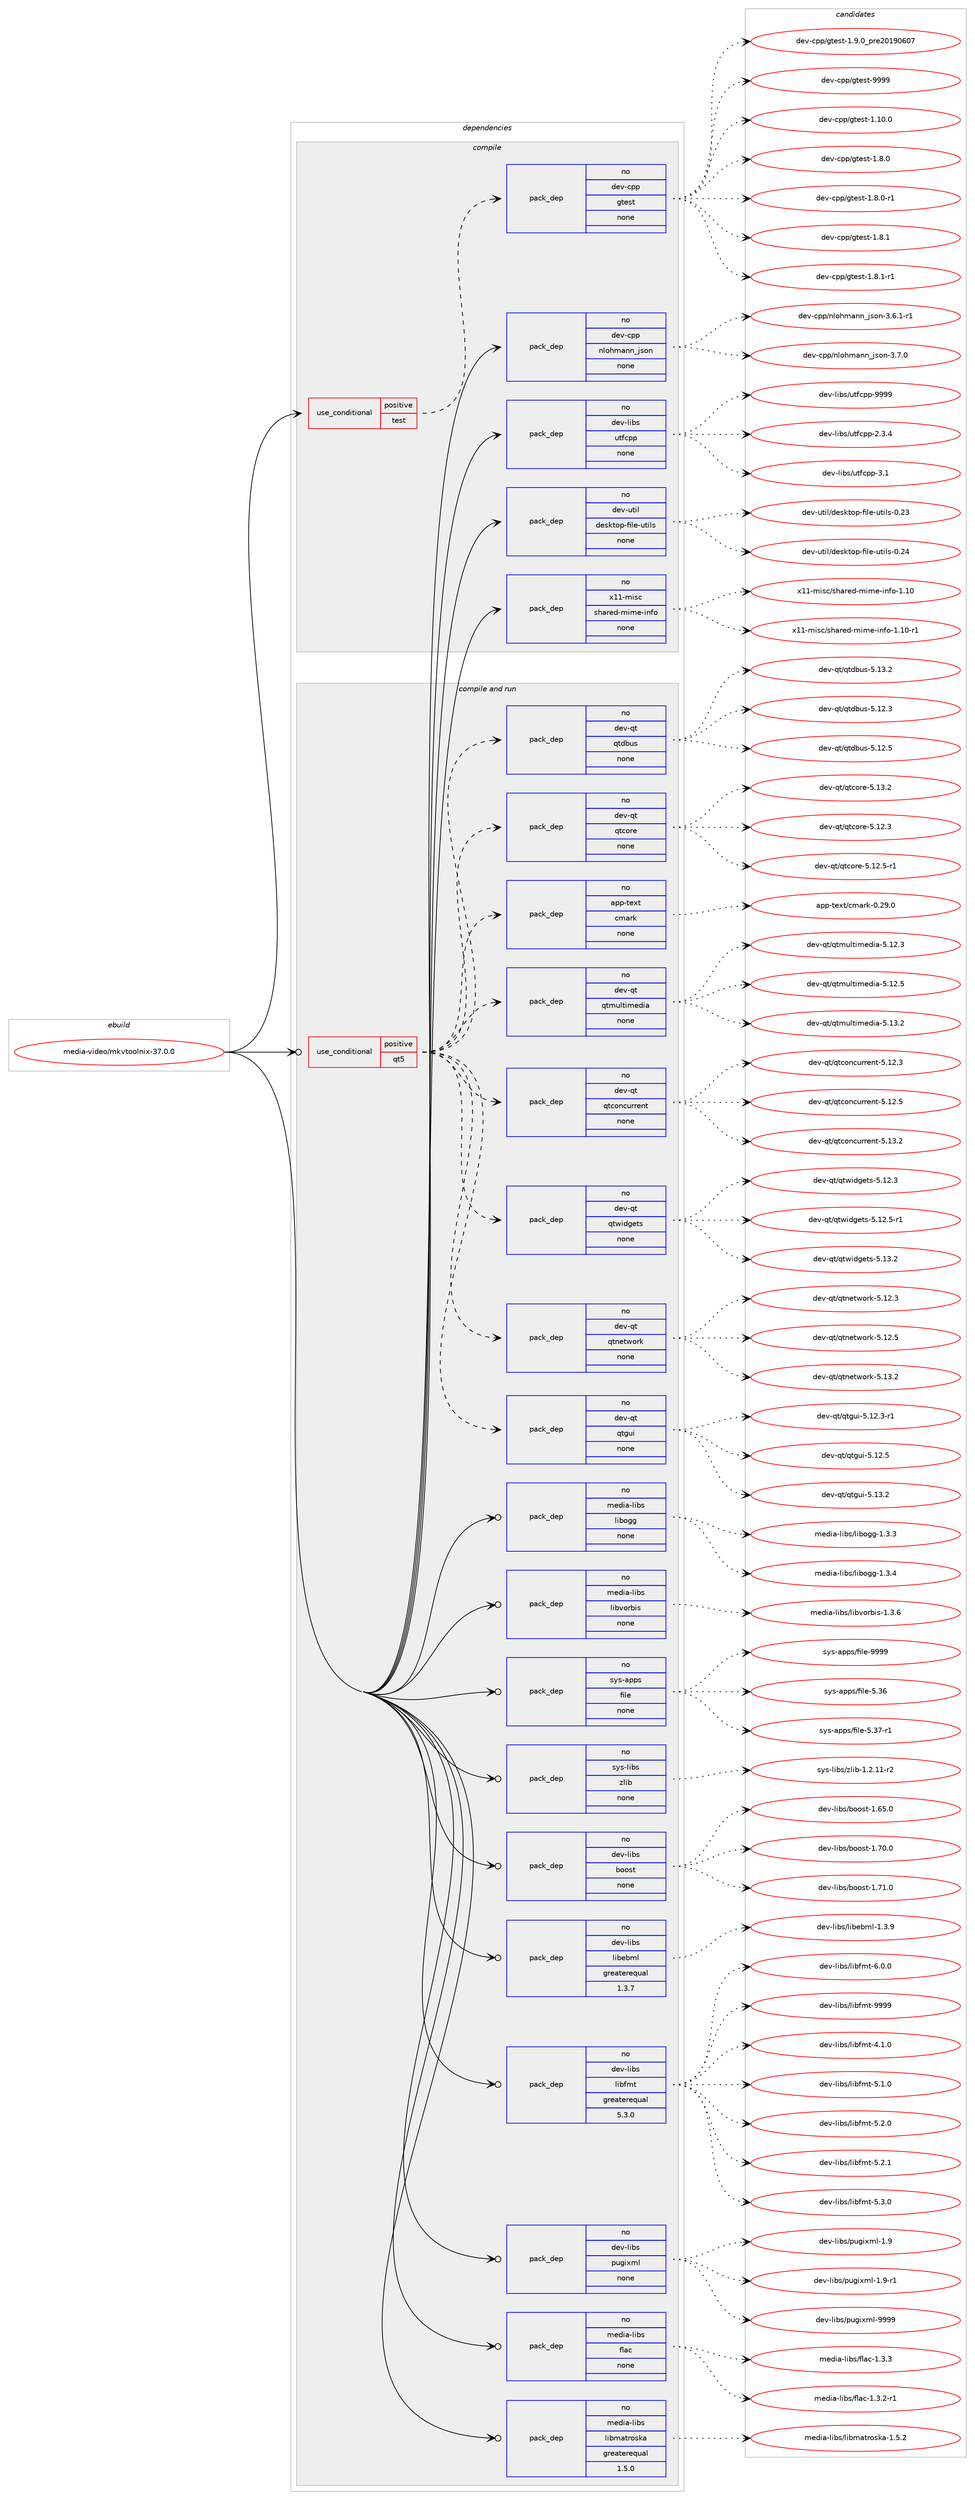 digraph prolog {

# *************
# Graph options
# *************

newrank=true;
concentrate=true;
compound=true;
graph [rankdir=LR,fontname=Helvetica,fontsize=10,ranksep=1.5];#, ranksep=2.5, nodesep=0.2];
edge  [arrowhead=vee];
node  [fontname=Helvetica,fontsize=10];

# **********
# The ebuild
# **********

subgraph cluster_leftcol {
color=gray;
rank=same;
label=<<i>ebuild</i>>;
id [label="media-video/mkvtoolnix-37.0.0", color=red, width=4, href="../media-video/mkvtoolnix-37.0.0.svg"];
}

# ****************
# The dependencies
# ****************

subgraph cluster_midcol {
color=gray;
label=<<i>dependencies</i>>;
subgraph cluster_compile {
fillcolor="#eeeeee";
style=filled;
label=<<i>compile</i>>;
subgraph cond196594 {
dependency808483 [label=<<TABLE BORDER="0" CELLBORDER="1" CELLSPACING="0" CELLPADDING="4"><TR><TD ROWSPAN="3" CELLPADDING="10">use_conditional</TD></TR><TR><TD>positive</TD></TR><TR><TD>test</TD></TR></TABLE>>, shape=none, color=red];
subgraph pack597787 {
dependency808484 [label=<<TABLE BORDER="0" CELLBORDER="1" CELLSPACING="0" CELLPADDING="4" WIDTH="220"><TR><TD ROWSPAN="6" CELLPADDING="30">pack_dep</TD></TR><TR><TD WIDTH="110">no</TD></TR><TR><TD>dev-cpp</TD></TR><TR><TD>gtest</TD></TR><TR><TD>none</TD></TR><TR><TD></TD></TR></TABLE>>, shape=none, color=blue];
}
dependency808483:e -> dependency808484:w [weight=20,style="dashed",arrowhead="vee"];
}
id:e -> dependency808483:w [weight=20,style="solid",arrowhead="vee"];
subgraph pack597788 {
dependency808485 [label=<<TABLE BORDER="0" CELLBORDER="1" CELLSPACING="0" CELLPADDING="4" WIDTH="220"><TR><TD ROWSPAN="6" CELLPADDING="30">pack_dep</TD></TR><TR><TD WIDTH="110">no</TD></TR><TR><TD>dev-cpp</TD></TR><TR><TD>nlohmann_json</TD></TR><TR><TD>none</TD></TR><TR><TD></TD></TR></TABLE>>, shape=none, color=blue];
}
id:e -> dependency808485:w [weight=20,style="solid",arrowhead="vee"];
subgraph pack597789 {
dependency808486 [label=<<TABLE BORDER="0" CELLBORDER="1" CELLSPACING="0" CELLPADDING="4" WIDTH="220"><TR><TD ROWSPAN="6" CELLPADDING="30">pack_dep</TD></TR><TR><TD WIDTH="110">no</TD></TR><TR><TD>dev-libs</TD></TR><TR><TD>utfcpp</TD></TR><TR><TD>none</TD></TR><TR><TD></TD></TR></TABLE>>, shape=none, color=blue];
}
id:e -> dependency808486:w [weight=20,style="solid",arrowhead="vee"];
subgraph pack597790 {
dependency808487 [label=<<TABLE BORDER="0" CELLBORDER="1" CELLSPACING="0" CELLPADDING="4" WIDTH="220"><TR><TD ROWSPAN="6" CELLPADDING="30">pack_dep</TD></TR><TR><TD WIDTH="110">no</TD></TR><TR><TD>dev-util</TD></TR><TR><TD>desktop-file-utils</TD></TR><TR><TD>none</TD></TR><TR><TD></TD></TR></TABLE>>, shape=none, color=blue];
}
id:e -> dependency808487:w [weight=20,style="solid",arrowhead="vee"];
subgraph pack597791 {
dependency808488 [label=<<TABLE BORDER="0" CELLBORDER="1" CELLSPACING="0" CELLPADDING="4" WIDTH="220"><TR><TD ROWSPAN="6" CELLPADDING="30">pack_dep</TD></TR><TR><TD WIDTH="110">no</TD></TR><TR><TD>x11-misc</TD></TR><TR><TD>shared-mime-info</TD></TR><TR><TD>none</TD></TR><TR><TD></TD></TR></TABLE>>, shape=none, color=blue];
}
id:e -> dependency808488:w [weight=20,style="solid",arrowhead="vee"];
}
subgraph cluster_compileandrun {
fillcolor="#eeeeee";
style=filled;
label=<<i>compile and run</i>>;
subgraph cond196595 {
dependency808489 [label=<<TABLE BORDER="0" CELLBORDER="1" CELLSPACING="0" CELLPADDING="4"><TR><TD ROWSPAN="3" CELLPADDING="10">use_conditional</TD></TR><TR><TD>positive</TD></TR><TR><TD>qt5</TD></TR></TABLE>>, shape=none, color=red];
subgraph pack597792 {
dependency808490 [label=<<TABLE BORDER="0" CELLBORDER="1" CELLSPACING="0" CELLPADDING="4" WIDTH="220"><TR><TD ROWSPAN="6" CELLPADDING="30">pack_dep</TD></TR><TR><TD WIDTH="110">no</TD></TR><TR><TD>dev-qt</TD></TR><TR><TD>qtcore</TD></TR><TR><TD>none</TD></TR><TR><TD></TD></TR></TABLE>>, shape=none, color=blue];
}
dependency808489:e -> dependency808490:w [weight=20,style="dashed",arrowhead="vee"];
subgraph pack597793 {
dependency808491 [label=<<TABLE BORDER="0" CELLBORDER="1" CELLSPACING="0" CELLPADDING="4" WIDTH="220"><TR><TD ROWSPAN="6" CELLPADDING="30">pack_dep</TD></TR><TR><TD WIDTH="110">no</TD></TR><TR><TD>dev-qt</TD></TR><TR><TD>qtdbus</TD></TR><TR><TD>none</TD></TR><TR><TD></TD></TR></TABLE>>, shape=none, color=blue];
}
dependency808489:e -> dependency808491:w [weight=20,style="dashed",arrowhead="vee"];
subgraph pack597794 {
dependency808492 [label=<<TABLE BORDER="0" CELLBORDER="1" CELLSPACING="0" CELLPADDING="4" WIDTH="220"><TR><TD ROWSPAN="6" CELLPADDING="30">pack_dep</TD></TR><TR><TD WIDTH="110">no</TD></TR><TR><TD>dev-qt</TD></TR><TR><TD>qtgui</TD></TR><TR><TD>none</TD></TR><TR><TD></TD></TR></TABLE>>, shape=none, color=blue];
}
dependency808489:e -> dependency808492:w [weight=20,style="dashed",arrowhead="vee"];
subgraph pack597795 {
dependency808493 [label=<<TABLE BORDER="0" CELLBORDER="1" CELLSPACING="0" CELLPADDING="4" WIDTH="220"><TR><TD ROWSPAN="6" CELLPADDING="30">pack_dep</TD></TR><TR><TD WIDTH="110">no</TD></TR><TR><TD>dev-qt</TD></TR><TR><TD>qtnetwork</TD></TR><TR><TD>none</TD></TR><TR><TD></TD></TR></TABLE>>, shape=none, color=blue];
}
dependency808489:e -> dependency808493:w [weight=20,style="dashed",arrowhead="vee"];
subgraph pack597796 {
dependency808494 [label=<<TABLE BORDER="0" CELLBORDER="1" CELLSPACING="0" CELLPADDING="4" WIDTH="220"><TR><TD ROWSPAN="6" CELLPADDING="30">pack_dep</TD></TR><TR><TD WIDTH="110">no</TD></TR><TR><TD>dev-qt</TD></TR><TR><TD>qtwidgets</TD></TR><TR><TD>none</TD></TR><TR><TD></TD></TR></TABLE>>, shape=none, color=blue];
}
dependency808489:e -> dependency808494:w [weight=20,style="dashed",arrowhead="vee"];
subgraph pack597797 {
dependency808495 [label=<<TABLE BORDER="0" CELLBORDER="1" CELLSPACING="0" CELLPADDING="4" WIDTH="220"><TR><TD ROWSPAN="6" CELLPADDING="30">pack_dep</TD></TR><TR><TD WIDTH="110">no</TD></TR><TR><TD>dev-qt</TD></TR><TR><TD>qtconcurrent</TD></TR><TR><TD>none</TD></TR><TR><TD></TD></TR></TABLE>>, shape=none, color=blue];
}
dependency808489:e -> dependency808495:w [weight=20,style="dashed",arrowhead="vee"];
subgraph pack597798 {
dependency808496 [label=<<TABLE BORDER="0" CELLBORDER="1" CELLSPACING="0" CELLPADDING="4" WIDTH="220"><TR><TD ROWSPAN="6" CELLPADDING="30">pack_dep</TD></TR><TR><TD WIDTH="110">no</TD></TR><TR><TD>dev-qt</TD></TR><TR><TD>qtmultimedia</TD></TR><TR><TD>none</TD></TR><TR><TD></TD></TR></TABLE>>, shape=none, color=blue];
}
dependency808489:e -> dependency808496:w [weight=20,style="dashed",arrowhead="vee"];
subgraph pack597799 {
dependency808497 [label=<<TABLE BORDER="0" CELLBORDER="1" CELLSPACING="0" CELLPADDING="4" WIDTH="220"><TR><TD ROWSPAN="6" CELLPADDING="30">pack_dep</TD></TR><TR><TD WIDTH="110">no</TD></TR><TR><TD>app-text</TD></TR><TR><TD>cmark</TD></TR><TR><TD>none</TD></TR><TR><TD></TD></TR></TABLE>>, shape=none, color=blue];
}
dependency808489:e -> dependency808497:w [weight=20,style="dashed",arrowhead="vee"];
}
id:e -> dependency808489:w [weight=20,style="solid",arrowhead="odotvee"];
subgraph pack597800 {
dependency808498 [label=<<TABLE BORDER="0" CELLBORDER="1" CELLSPACING="0" CELLPADDING="4" WIDTH="220"><TR><TD ROWSPAN="6" CELLPADDING="30">pack_dep</TD></TR><TR><TD WIDTH="110">no</TD></TR><TR><TD>dev-libs</TD></TR><TR><TD>boost</TD></TR><TR><TD>none</TD></TR><TR><TD></TD></TR></TABLE>>, shape=none, color=blue];
}
id:e -> dependency808498:w [weight=20,style="solid",arrowhead="odotvee"];
subgraph pack597801 {
dependency808499 [label=<<TABLE BORDER="0" CELLBORDER="1" CELLSPACING="0" CELLPADDING="4" WIDTH="220"><TR><TD ROWSPAN="6" CELLPADDING="30">pack_dep</TD></TR><TR><TD WIDTH="110">no</TD></TR><TR><TD>dev-libs</TD></TR><TR><TD>libebml</TD></TR><TR><TD>greaterequal</TD></TR><TR><TD>1.3.7</TD></TR></TABLE>>, shape=none, color=blue];
}
id:e -> dependency808499:w [weight=20,style="solid",arrowhead="odotvee"];
subgraph pack597802 {
dependency808500 [label=<<TABLE BORDER="0" CELLBORDER="1" CELLSPACING="0" CELLPADDING="4" WIDTH="220"><TR><TD ROWSPAN="6" CELLPADDING="30">pack_dep</TD></TR><TR><TD WIDTH="110">no</TD></TR><TR><TD>dev-libs</TD></TR><TR><TD>libfmt</TD></TR><TR><TD>greaterequal</TD></TR><TR><TD>5.3.0</TD></TR></TABLE>>, shape=none, color=blue];
}
id:e -> dependency808500:w [weight=20,style="solid",arrowhead="odotvee"];
subgraph pack597803 {
dependency808501 [label=<<TABLE BORDER="0" CELLBORDER="1" CELLSPACING="0" CELLPADDING="4" WIDTH="220"><TR><TD ROWSPAN="6" CELLPADDING="30">pack_dep</TD></TR><TR><TD WIDTH="110">no</TD></TR><TR><TD>dev-libs</TD></TR><TR><TD>pugixml</TD></TR><TR><TD>none</TD></TR><TR><TD></TD></TR></TABLE>>, shape=none, color=blue];
}
id:e -> dependency808501:w [weight=20,style="solid",arrowhead="odotvee"];
subgraph pack597804 {
dependency808502 [label=<<TABLE BORDER="0" CELLBORDER="1" CELLSPACING="0" CELLPADDING="4" WIDTH="220"><TR><TD ROWSPAN="6" CELLPADDING="30">pack_dep</TD></TR><TR><TD WIDTH="110">no</TD></TR><TR><TD>media-libs</TD></TR><TR><TD>flac</TD></TR><TR><TD>none</TD></TR><TR><TD></TD></TR></TABLE>>, shape=none, color=blue];
}
id:e -> dependency808502:w [weight=20,style="solid",arrowhead="odotvee"];
subgraph pack597805 {
dependency808503 [label=<<TABLE BORDER="0" CELLBORDER="1" CELLSPACING="0" CELLPADDING="4" WIDTH="220"><TR><TD ROWSPAN="6" CELLPADDING="30">pack_dep</TD></TR><TR><TD WIDTH="110">no</TD></TR><TR><TD>media-libs</TD></TR><TR><TD>libmatroska</TD></TR><TR><TD>greaterequal</TD></TR><TR><TD>1.5.0</TD></TR></TABLE>>, shape=none, color=blue];
}
id:e -> dependency808503:w [weight=20,style="solid",arrowhead="odotvee"];
subgraph pack597806 {
dependency808504 [label=<<TABLE BORDER="0" CELLBORDER="1" CELLSPACING="0" CELLPADDING="4" WIDTH="220"><TR><TD ROWSPAN="6" CELLPADDING="30">pack_dep</TD></TR><TR><TD WIDTH="110">no</TD></TR><TR><TD>media-libs</TD></TR><TR><TD>libogg</TD></TR><TR><TD>none</TD></TR><TR><TD></TD></TR></TABLE>>, shape=none, color=blue];
}
id:e -> dependency808504:w [weight=20,style="solid",arrowhead="odotvee"];
subgraph pack597807 {
dependency808505 [label=<<TABLE BORDER="0" CELLBORDER="1" CELLSPACING="0" CELLPADDING="4" WIDTH="220"><TR><TD ROWSPAN="6" CELLPADDING="30">pack_dep</TD></TR><TR><TD WIDTH="110">no</TD></TR><TR><TD>media-libs</TD></TR><TR><TD>libvorbis</TD></TR><TR><TD>none</TD></TR><TR><TD></TD></TR></TABLE>>, shape=none, color=blue];
}
id:e -> dependency808505:w [weight=20,style="solid",arrowhead="odotvee"];
subgraph pack597808 {
dependency808506 [label=<<TABLE BORDER="0" CELLBORDER="1" CELLSPACING="0" CELLPADDING="4" WIDTH="220"><TR><TD ROWSPAN="6" CELLPADDING="30">pack_dep</TD></TR><TR><TD WIDTH="110">no</TD></TR><TR><TD>sys-apps</TD></TR><TR><TD>file</TD></TR><TR><TD>none</TD></TR><TR><TD></TD></TR></TABLE>>, shape=none, color=blue];
}
id:e -> dependency808506:w [weight=20,style="solid",arrowhead="odotvee"];
subgraph pack597809 {
dependency808507 [label=<<TABLE BORDER="0" CELLBORDER="1" CELLSPACING="0" CELLPADDING="4" WIDTH="220"><TR><TD ROWSPAN="6" CELLPADDING="30">pack_dep</TD></TR><TR><TD WIDTH="110">no</TD></TR><TR><TD>sys-libs</TD></TR><TR><TD>zlib</TD></TR><TR><TD>none</TD></TR><TR><TD></TD></TR></TABLE>>, shape=none, color=blue];
}
id:e -> dependency808507:w [weight=20,style="solid",arrowhead="odotvee"];
}
subgraph cluster_run {
fillcolor="#eeeeee";
style=filled;
label=<<i>run</i>>;
}
}

# **************
# The candidates
# **************

subgraph cluster_choices {
rank=same;
color=gray;
label=<<i>candidates</i>>;

subgraph choice597787 {
color=black;
nodesep=1;
choice10010111845991121124710311610111511645494649484648 [label="dev-cpp/gtest-1.10.0", color=red, width=4,href="../dev-cpp/gtest-1.10.0.svg"];
choice100101118459911211247103116101115116454946564648 [label="dev-cpp/gtest-1.8.0", color=red, width=4,href="../dev-cpp/gtest-1.8.0.svg"];
choice1001011184599112112471031161011151164549465646484511449 [label="dev-cpp/gtest-1.8.0-r1", color=red, width=4,href="../dev-cpp/gtest-1.8.0-r1.svg"];
choice100101118459911211247103116101115116454946564649 [label="dev-cpp/gtest-1.8.1", color=red, width=4,href="../dev-cpp/gtest-1.8.1.svg"];
choice1001011184599112112471031161011151164549465646494511449 [label="dev-cpp/gtest-1.8.1-r1", color=red, width=4,href="../dev-cpp/gtest-1.8.1-r1.svg"];
choice100101118459911211247103116101115116454946574648951121141015048495748544855 [label="dev-cpp/gtest-1.9.0_pre20190607", color=red, width=4,href="../dev-cpp/gtest-1.9.0_pre20190607.svg"];
choice1001011184599112112471031161011151164557575757 [label="dev-cpp/gtest-9999", color=red, width=4,href="../dev-cpp/gtest-9999.svg"];
dependency808484:e -> choice10010111845991121124710311610111511645494649484648:w [style=dotted,weight="100"];
dependency808484:e -> choice100101118459911211247103116101115116454946564648:w [style=dotted,weight="100"];
dependency808484:e -> choice1001011184599112112471031161011151164549465646484511449:w [style=dotted,weight="100"];
dependency808484:e -> choice100101118459911211247103116101115116454946564649:w [style=dotted,weight="100"];
dependency808484:e -> choice1001011184599112112471031161011151164549465646494511449:w [style=dotted,weight="100"];
dependency808484:e -> choice100101118459911211247103116101115116454946574648951121141015048495748544855:w [style=dotted,weight="100"];
dependency808484:e -> choice1001011184599112112471031161011151164557575757:w [style=dotted,weight="100"];
}
subgraph choice597788 {
color=black;
nodesep=1;
choice10010111845991121124711010811110410997110110951061151111104551465446494511449 [label="dev-cpp/nlohmann_json-3.6.1-r1", color=red, width=4,href="../dev-cpp/nlohmann_json-3.6.1-r1.svg"];
choice1001011184599112112471101081111041099711011095106115111110455146554648 [label="dev-cpp/nlohmann_json-3.7.0", color=red, width=4,href="../dev-cpp/nlohmann_json-3.7.0.svg"];
dependency808485:e -> choice10010111845991121124711010811110410997110110951061151111104551465446494511449:w [style=dotted,weight="100"];
dependency808485:e -> choice1001011184599112112471101081111041099711011095106115111110455146554648:w [style=dotted,weight="100"];
}
subgraph choice597789 {
color=black;
nodesep=1;
choice10010111845108105981154711711610299112112455046514652 [label="dev-libs/utfcpp-2.3.4", color=red, width=4,href="../dev-libs/utfcpp-2.3.4.svg"];
choice1001011184510810598115471171161029911211245514649 [label="dev-libs/utfcpp-3.1", color=red, width=4,href="../dev-libs/utfcpp-3.1.svg"];
choice100101118451081059811547117116102991121124557575757 [label="dev-libs/utfcpp-9999", color=red, width=4,href="../dev-libs/utfcpp-9999.svg"];
dependency808486:e -> choice10010111845108105981154711711610299112112455046514652:w [style=dotted,weight="100"];
dependency808486:e -> choice1001011184510810598115471171161029911211245514649:w [style=dotted,weight="100"];
dependency808486:e -> choice100101118451081059811547117116102991121124557575757:w [style=dotted,weight="100"];
}
subgraph choice597790 {
color=black;
nodesep=1;
choice100101118451171161051084710010111510711611111245102105108101451171161051081154548465051 [label="dev-util/desktop-file-utils-0.23", color=red, width=4,href="../dev-util/desktop-file-utils-0.23.svg"];
choice100101118451171161051084710010111510711611111245102105108101451171161051081154548465052 [label="dev-util/desktop-file-utils-0.24", color=red, width=4,href="../dev-util/desktop-file-utils-0.24.svg"];
dependency808487:e -> choice100101118451171161051084710010111510711611111245102105108101451171161051081154548465051:w [style=dotted,weight="100"];
dependency808487:e -> choice100101118451171161051084710010111510711611111245102105108101451171161051081154548465052:w [style=dotted,weight="100"];
}
subgraph choice597791 {
color=black;
nodesep=1;
choice12049494510910511599471151049711410110045109105109101451051101021114549464948 [label="x11-misc/shared-mime-info-1.10", color=red, width=4,href="../x11-misc/shared-mime-info-1.10.svg"];
choice120494945109105115994711510497114101100451091051091014510511010211145494649484511449 [label="x11-misc/shared-mime-info-1.10-r1", color=red, width=4,href="../x11-misc/shared-mime-info-1.10-r1.svg"];
dependency808488:e -> choice12049494510910511599471151049711410110045109105109101451051101021114549464948:w [style=dotted,weight="100"];
dependency808488:e -> choice120494945109105115994711510497114101100451091051091014510511010211145494649484511449:w [style=dotted,weight="100"];
}
subgraph choice597792 {
color=black;
nodesep=1;
choice10010111845113116471131169911111410145534649504651 [label="dev-qt/qtcore-5.12.3", color=red, width=4,href="../dev-qt/qtcore-5.12.3.svg"];
choice100101118451131164711311699111114101455346495046534511449 [label="dev-qt/qtcore-5.12.5-r1", color=red, width=4,href="../dev-qt/qtcore-5.12.5-r1.svg"];
choice10010111845113116471131169911111410145534649514650 [label="dev-qt/qtcore-5.13.2", color=red, width=4,href="../dev-qt/qtcore-5.13.2.svg"];
dependency808490:e -> choice10010111845113116471131169911111410145534649504651:w [style=dotted,weight="100"];
dependency808490:e -> choice100101118451131164711311699111114101455346495046534511449:w [style=dotted,weight="100"];
dependency808490:e -> choice10010111845113116471131169911111410145534649514650:w [style=dotted,weight="100"];
}
subgraph choice597793 {
color=black;
nodesep=1;
choice10010111845113116471131161009811711545534649504651 [label="dev-qt/qtdbus-5.12.3", color=red, width=4,href="../dev-qt/qtdbus-5.12.3.svg"];
choice10010111845113116471131161009811711545534649504653 [label="dev-qt/qtdbus-5.12.5", color=red, width=4,href="../dev-qt/qtdbus-5.12.5.svg"];
choice10010111845113116471131161009811711545534649514650 [label="dev-qt/qtdbus-5.13.2", color=red, width=4,href="../dev-qt/qtdbus-5.13.2.svg"];
dependency808491:e -> choice10010111845113116471131161009811711545534649504651:w [style=dotted,weight="100"];
dependency808491:e -> choice10010111845113116471131161009811711545534649504653:w [style=dotted,weight="100"];
dependency808491:e -> choice10010111845113116471131161009811711545534649514650:w [style=dotted,weight="100"];
}
subgraph choice597794 {
color=black;
nodesep=1;
choice1001011184511311647113116103117105455346495046514511449 [label="dev-qt/qtgui-5.12.3-r1", color=red, width=4,href="../dev-qt/qtgui-5.12.3-r1.svg"];
choice100101118451131164711311610311710545534649504653 [label="dev-qt/qtgui-5.12.5", color=red, width=4,href="../dev-qt/qtgui-5.12.5.svg"];
choice100101118451131164711311610311710545534649514650 [label="dev-qt/qtgui-5.13.2", color=red, width=4,href="../dev-qt/qtgui-5.13.2.svg"];
dependency808492:e -> choice1001011184511311647113116103117105455346495046514511449:w [style=dotted,weight="100"];
dependency808492:e -> choice100101118451131164711311610311710545534649504653:w [style=dotted,weight="100"];
dependency808492:e -> choice100101118451131164711311610311710545534649514650:w [style=dotted,weight="100"];
}
subgraph choice597795 {
color=black;
nodesep=1;
choice100101118451131164711311611010111611911111410745534649504651 [label="dev-qt/qtnetwork-5.12.3", color=red, width=4,href="../dev-qt/qtnetwork-5.12.3.svg"];
choice100101118451131164711311611010111611911111410745534649504653 [label="dev-qt/qtnetwork-5.12.5", color=red, width=4,href="../dev-qt/qtnetwork-5.12.5.svg"];
choice100101118451131164711311611010111611911111410745534649514650 [label="dev-qt/qtnetwork-5.13.2", color=red, width=4,href="../dev-qt/qtnetwork-5.13.2.svg"];
dependency808493:e -> choice100101118451131164711311611010111611911111410745534649504651:w [style=dotted,weight="100"];
dependency808493:e -> choice100101118451131164711311611010111611911111410745534649504653:w [style=dotted,weight="100"];
dependency808493:e -> choice100101118451131164711311611010111611911111410745534649514650:w [style=dotted,weight="100"];
}
subgraph choice597796 {
color=black;
nodesep=1;
choice100101118451131164711311611910510010310111611545534649504651 [label="dev-qt/qtwidgets-5.12.3", color=red, width=4,href="../dev-qt/qtwidgets-5.12.3.svg"];
choice1001011184511311647113116119105100103101116115455346495046534511449 [label="dev-qt/qtwidgets-5.12.5-r1", color=red, width=4,href="../dev-qt/qtwidgets-5.12.5-r1.svg"];
choice100101118451131164711311611910510010310111611545534649514650 [label="dev-qt/qtwidgets-5.13.2", color=red, width=4,href="../dev-qt/qtwidgets-5.13.2.svg"];
dependency808494:e -> choice100101118451131164711311611910510010310111611545534649504651:w [style=dotted,weight="100"];
dependency808494:e -> choice1001011184511311647113116119105100103101116115455346495046534511449:w [style=dotted,weight="100"];
dependency808494:e -> choice100101118451131164711311611910510010310111611545534649514650:w [style=dotted,weight="100"];
}
subgraph choice597797 {
color=black;
nodesep=1;
choice1001011184511311647113116991111109911711411410111011645534649504651 [label="dev-qt/qtconcurrent-5.12.3", color=red, width=4,href="../dev-qt/qtconcurrent-5.12.3.svg"];
choice1001011184511311647113116991111109911711411410111011645534649504653 [label="dev-qt/qtconcurrent-5.12.5", color=red, width=4,href="../dev-qt/qtconcurrent-5.12.5.svg"];
choice1001011184511311647113116991111109911711411410111011645534649514650 [label="dev-qt/qtconcurrent-5.13.2", color=red, width=4,href="../dev-qt/qtconcurrent-5.13.2.svg"];
dependency808495:e -> choice1001011184511311647113116991111109911711411410111011645534649504651:w [style=dotted,weight="100"];
dependency808495:e -> choice1001011184511311647113116991111109911711411410111011645534649504653:w [style=dotted,weight="100"];
dependency808495:e -> choice1001011184511311647113116991111109911711411410111011645534649514650:w [style=dotted,weight="100"];
}
subgraph choice597798 {
color=black;
nodesep=1;
choice10010111845113116471131161091171081161051091011001059745534649504651 [label="dev-qt/qtmultimedia-5.12.3", color=red, width=4,href="../dev-qt/qtmultimedia-5.12.3.svg"];
choice10010111845113116471131161091171081161051091011001059745534649504653 [label="dev-qt/qtmultimedia-5.12.5", color=red, width=4,href="../dev-qt/qtmultimedia-5.12.5.svg"];
choice10010111845113116471131161091171081161051091011001059745534649514650 [label="dev-qt/qtmultimedia-5.13.2", color=red, width=4,href="../dev-qt/qtmultimedia-5.13.2.svg"];
dependency808496:e -> choice10010111845113116471131161091171081161051091011001059745534649504651:w [style=dotted,weight="100"];
dependency808496:e -> choice10010111845113116471131161091171081161051091011001059745534649504653:w [style=dotted,weight="100"];
dependency808496:e -> choice10010111845113116471131161091171081161051091011001059745534649514650:w [style=dotted,weight="100"];
}
subgraph choice597799 {
color=black;
nodesep=1;
choice971121124511610112011647991099711410745484650574648 [label="app-text/cmark-0.29.0", color=red, width=4,href="../app-text/cmark-0.29.0.svg"];
dependency808497:e -> choice971121124511610112011647991099711410745484650574648:w [style=dotted,weight="100"];
}
subgraph choice597800 {
color=black;
nodesep=1;
choice1001011184510810598115479811111111511645494654534648 [label="dev-libs/boost-1.65.0", color=red, width=4,href="../dev-libs/boost-1.65.0.svg"];
choice1001011184510810598115479811111111511645494655484648 [label="dev-libs/boost-1.70.0", color=red, width=4,href="../dev-libs/boost-1.70.0.svg"];
choice1001011184510810598115479811111111511645494655494648 [label="dev-libs/boost-1.71.0", color=red, width=4,href="../dev-libs/boost-1.71.0.svg"];
dependency808498:e -> choice1001011184510810598115479811111111511645494654534648:w [style=dotted,weight="100"];
dependency808498:e -> choice1001011184510810598115479811111111511645494655484648:w [style=dotted,weight="100"];
dependency808498:e -> choice1001011184510810598115479811111111511645494655494648:w [style=dotted,weight="100"];
}
subgraph choice597801 {
color=black;
nodesep=1;
choice1001011184510810598115471081059810198109108454946514657 [label="dev-libs/libebml-1.3.9", color=red, width=4,href="../dev-libs/libebml-1.3.9.svg"];
dependency808499:e -> choice1001011184510810598115471081059810198109108454946514657:w [style=dotted,weight="100"];
}
subgraph choice597802 {
color=black;
nodesep=1;
choice10010111845108105981154710810598102109116455246494648 [label="dev-libs/libfmt-4.1.0", color=red, width=4,href="../dev-libs/libfmt-4.1.0.svg"];
choice10010111845108105981154710810598102109116455346494648 [label="dev-libs/libfmt-5.1.0", color=red, width=4,href="../dev-libs/libfmt-5.1.0.svg"];
choice10010111845108105981154710810598102109116455346504648 [label="dev-libs/libfmt-5.2.0", color=red, width=4,href="../dev-libs/libfmt-5.2.0.svg"];
choice10010111845108105981154710810598102109116455346504649 [label="dev-libs/libfmt-5.2.1", color=red, width=4,href="../dev-libs/libfmt-5.2.1.svg"];
choice10010111845108105981154710810598102109116455346514648 [label="dev-libs/libfmt-5.3.0", color=red, width=4,href="../dev-libs/libfmt-5.3.0.svg"];
choice10010111845108105981154710810598102109116455446484648 [label="dev-libs/libfmt-6.0.0", color=red, width=4,href="../dev-libs/libfmt-6.0.0.svg"];
choice100101118451081059811547108105981021091164557575757 [label="dev-libs/libfmt-9999", color=red, width=4,href="../dev-libs/libfmt-9999.svg"];
dependency808500:e -> choice10010111845108105981154710810598102109116455246494648:w [style=dotted,weight="100"];
dependency808500:e -> choice10010111845108105981154710810598102109116455346494648:w [style=dotted,weight="100"];
dependency808500:e -> choice10010111845108105981154710810598102109116455346504648:w [style=dotted,weight="100"];
dependency808500:e -> choice10010111845108105981154710810598102109116455346504649:w [style=dotted,weight="100"];
dependency808500:e -> choice10010111845108105981154710810598102109116455346514648:w [style=dotted,weight="100"];
dependency808500:e -> choice10010111845108105981154710810598102109116455446484648:w [style=dotted,weight="100"];
dependency808500:e -> choice100101118451081059811547108105981021091164557575757:w [style=dotted,weight="100"];
}
subgraph choice597803 {
color=black;
nodesep=1;
choice10010111845108105981154711211710310512010910845494657 [label="dev-libs/pugixml-1.9", color=red, width=4,href="../dev-libs/pugixml-1.9.svg"];
choice100101118451081059811547112117103105120109108454946574511449 [label="dev-libs/pugixml-1.9-r1", color=red, width=4,href="../dev-libs/pugixml-1.9-r1.svg"];
choice1001011184510810598115471121171031051201091084557575757 [label="dev-libs/pugixml-9999", color=red, width=4,href="../dev-libs/pugixml-9999.svg"];
dependency808501:e -> choice10010111845108105981154711211710310512010910845494657:w [style=dotted,weight="100"];
dependency808501:e -> choice100101118451081059811547112117103105120109108454946574511449:w [style=dotted,weight="100"];
dependency808501:e -> choice1001011184510810598115471121171031051201091084557575757:w [style=dotted,weight="100"];
}
subgraph choice597804 {
color=black;
nodesep=1;
choice1091011001059745108105981154710210897994549465146504511449 [label="media-libs/flac-1.3.2-r1", color=red, width=4,href="../media-libs/flac-1.3.2-r1.svg"];
choice109101100105974510810598115471021089799454946514651 [label="media-libs/flac-1.3.3", color=red, width=4,href="../media-libs/flac-1.3.3.svg"];
dependency808502:e -> choice1091011001059745108105981154710210897994549465146504511449:w [style=dotted,weight="100"];
dependency808502:e -> choice109101100105974510810598115471021089799454946514651:w [style=dotted,weight="100"];
}
subgraph choice597805 {
color=black;
nodesep=1;
choice10910110010597451081059811547108105981099711611411111510797454946534650 [label="media-libs/libmatroska-1.5.2", color=red, width=4,href="../media-libs/libmatroska-1.5.2.svg"];
dependency808503:e -> choice10910110010597451081059811547108105981099711611411111510797454946534650:w [style=dotted,weight="100"];
}
subgraph choice597806 {
color=black;
nodesep=1;
choice1091011001059745108105981154710810598111103103454946514651 [label="media-libs/libogg-1.3.3", color=red, width=4,href="../media-libs/libogg-1.3.3.svg"];
choice1091011001059745108105981154710810598111103103454946514652 [label="media-libs/libogg-1.3.4", color=red, width=4,href="../media-libs/libogg-1.3.4.svg"];
dependency808504:e -> choice1091011001059745108105981154710810598111103103454946514651:w [style=dotted,weight="100"];
dependency808504:e -> choice1091011001059745108105981154710810598111103103454946514652:w [style=dotted,weight="100"];
}
subgraph choice597807 {
color=black;
nodesep=1;
choice109101100105974510810598115471081059811811111498105115454946514654 [label="media-libs/libvorbis-1.3.6", color=red, width=4,href="../media-libs/libvorbis-1.3.6.svg"];
dependency808505:e -> choice109101100105974510810598115471081059811811111498105115454946514654:w [style=dotted,weight="100"];
}
subgraph choice597808 {
color=black;
nodesep=1;
choice1151211154597112112115471021051081014553465154 [label="sys-apps/file-5.36", color=red, width=4,href="../sys-apps/file-5.36.svg"];
choice11512111545971121121154710210510810145534651554511449 [label="sys-apps/file-5.37-r1", color=red, width=4,href="../sys-apps/file-5.37-r1.svg"];
choice1151211154597112112115471021051081014557575757 [label="sys-apps/file-9999", color=red, width=4,href="../sys-apps/file-9999.svg"];
dependency808506:e -> choice1151211154597112112115471021051081014553465154:w [style=dotted,weight="100"];
dependency808506:e -> choice11512111545971121121154710210510810145534651554511449:w [style=dotted,weight="100"];
dependency808506:e -> choice1151211154597112112115471021051081014557575757:w [style=dotted,weight="100"];
}
subgraph choice597809 {
color=black;
nodesep=1;
choice11512111545108105981154712210810598454946504649494511450 [label="sys-libs/zlib-1.2.11-r2", color=red, width=4,href="../sys-libs/zlib-1.2.11-r2.svg"];
dependency808507:e -> choice11512111545108105981154712210810598454946504649494511450:w [style=dotted,weight="100"];
}
}

}
